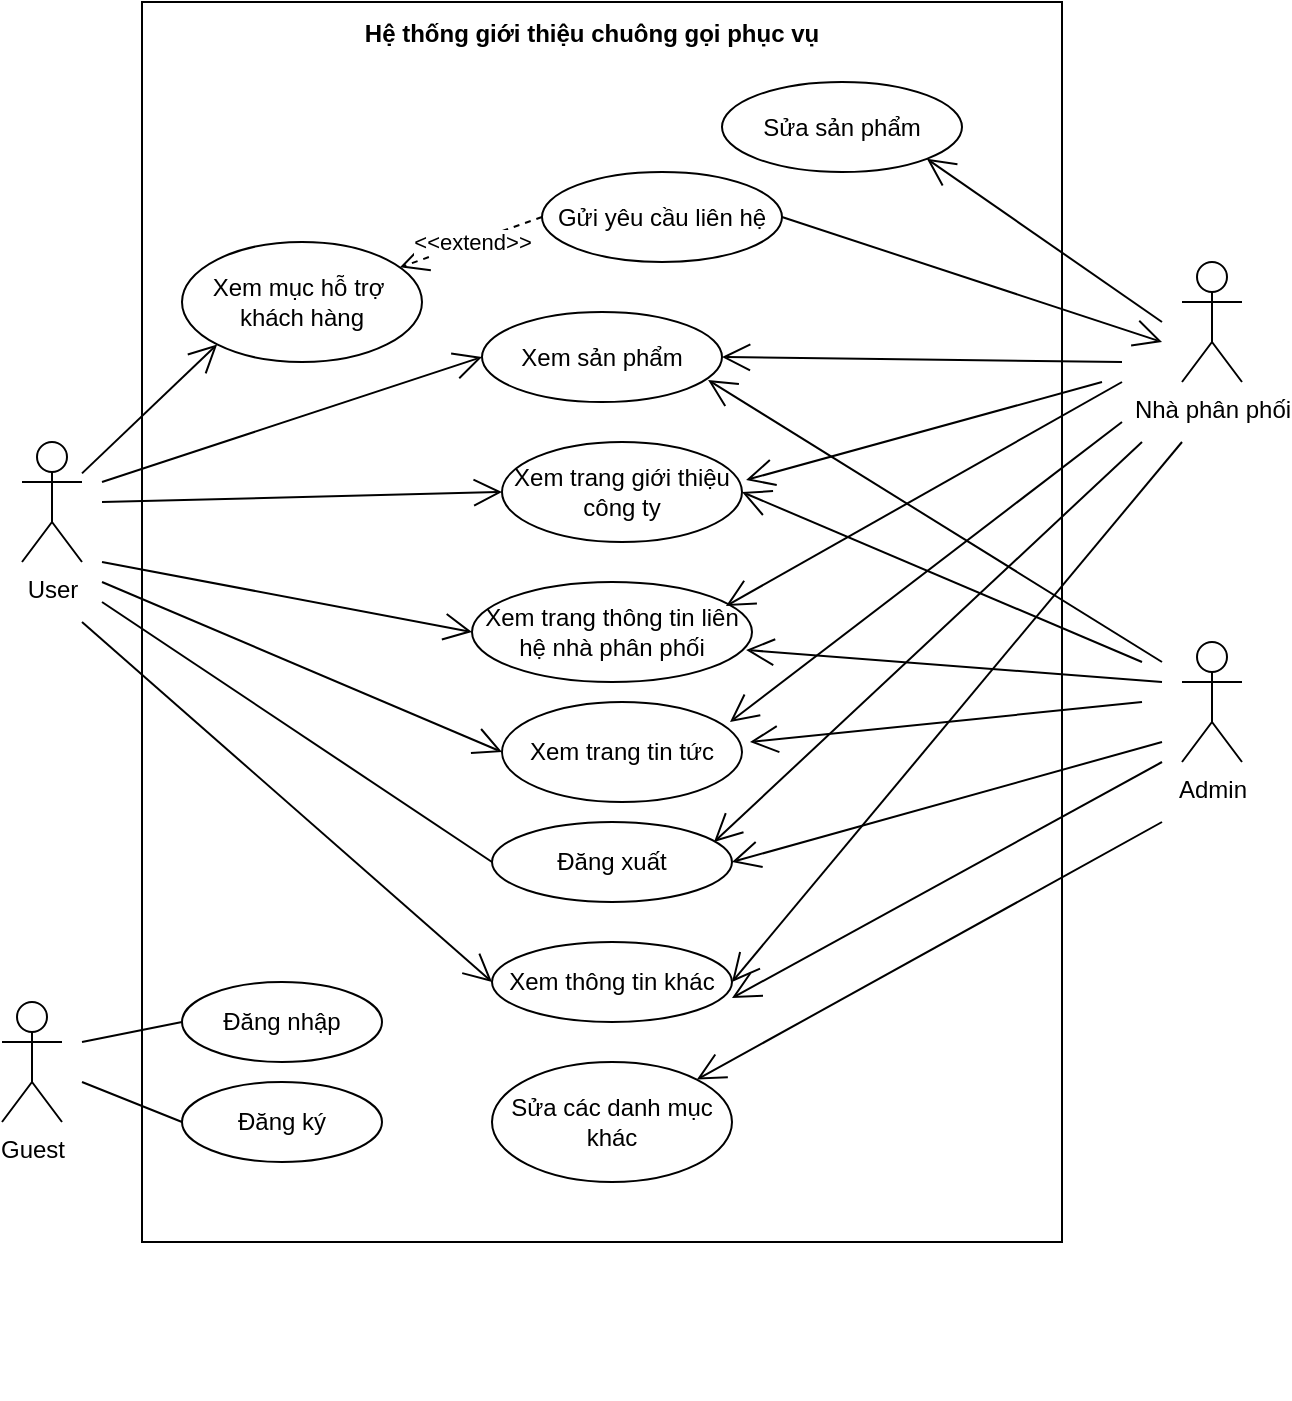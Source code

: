 <mxfile version="13.10.6" type="github">
  <diagram id="YpBFZiYgMTGodC2UV_4v" name="Page-1">
    <mxGraphModel dx="1036" dy="462" grid="1" gridSize="10" guides="1" tooltips="1" connect="1" arrows="1" fold="1" page="1" pageScale="1" pageWidth="850" pageHeight="1100" math="0" shadow="0">
      <root>
        <mxCell id="0" />
        <mxCell id="1" parent="0" />
        <mxCell id="CQf8hNNn3rh-zCFY-_uT-42" value="User&lt;br&gt;" style="shape=umlActor;verticalLabelPosition=bottom;verticalAlign=top;html=1;outlineConnect=0;" parent="1" vertex="1">
          <mxGeometry x="210" y="300" width="30" height="60" as="geometry" />
        </mxCell>
        <mxCell id="CQf8hNNn3rh-zCFY-_uT-43" value="" style="rounded=0;whiteSpace=wrap;html=1;" parent="1" vertex="1">
          <mxGeometry x="270" y="80" width="460" height="620" as="geometry" />
        </mxCell>
        <mxCell id="CQf8hNNn3rh-zCFY-_uT-44" value="Xem trang tin tức" style="ellipse;whiteSpace=wrap;html=1;" parent="1" vertex="1">
          <mxGeometry x="450" y="430" width="120" height="50" as="geometry" />
        </mxCell>
        <mxCell id="CQf8hNNn3rh-zCFY-_uT-45" value="Xem trang thông tin liên hệ nhà phân phối" style="ellipse;whiteSpace=wrap;html=1;" parent="1" vertex="1">
          <mxGeometry x="435" y="370" width="140" height="50" as="geometry" />
        </mxCell>
        <mxCell id="CQf8hNNn3rh-zCFY-_uT-46" value="Gửi yêu cầu liên hệ" style="ellipse;whiteSpace=wrap;html=1;" parent="1" vertex="1">
          <mxGeometry x="470" y="165" width="120" height="45" as="geometry" />
        </mxCell>
        <mxCell id="CQf8hNNn3rh-zCFY-_uT-47" value="Xem mục hỗ trợ&amp;nbsp;&lt;br&gt;khách hàng" style="ellipse;whiteSpace=wrap;html=1;" parent="1" vertex="1">
          <mxGeometry x="290" y="200" width="120" height="60" as="geometry" />
        </mxCell>
        <mxCell id="CQf8hNNn3rh-zCFY-_uT-48" value="Xem thông tin khác" style="ellipse;whiteSpace=wrap;html=1;" parent="1" vertex="1">
          <mxGeometry x="445" y="550" width="120" height="40" as="geometry" />
        </mxCell>
        <mxCell id="CQf8hNNn3rh-zCFY-_uT-49" value="&amp;lt;&amp;lt;extend&amp;gt;&amp;gt;" style="endArrow=open;endSize=12;dashed=1;html=1;exitX=0;exitY=0.5;exitDx=0;exitDy=0;" parent="1" source="CQf8hNNn3rh-zCFY-_uT-46" target="CQf8hNNn3rh-zCFY-_uT-47" edge="1">
          <mxGeometry width="160" relative="1" as="geometry">
            <mxPoint x="410" y="102.5" as="sourcePoint" />
            <mxPoint x="470" y="460" as="targetPoint" />
          </mxGeometry>
        </mxCell>
        <mxCell id="CQf8hNNn3rh-zCFY-_uT-50" style="edgeStyle=orthogonalEdgeStyle;rounded=0;orthogonalLoop=1;jettySize=auto;html=1;exitX=0.5;exitY=1;exitDx=0;exitDy=0;" parent="1" edge="1">
          <mxGeometry relative="1" as="geometry">
            <mxPoint x="340" y="760" as="sourcePoint" />
            <mxPoint x="340" y="760" as="targetPoint" />
          </mxGeometry>
        </mxCell>
        <mxCell id="CQf8hNNn3rh-zCFY-_uT-51" value="Xem trang giới thiệu công ty" style="ellipse;whiteSpace=wrap;html=1;" parent="1" vertex="1">
          <mxGeometry x="450" y="300" width="120" height="50" as="geometry" />
        </mxCell>
        <mxCell id="CQf8hNNn3rh-zCFY-_uT-52" value="" style="endArrow=open;endFill=1;endSize=12;html=1;entryX=0;entryY=0.5;entryDx=0;entryDy=0;" parent="1" target="CQf8hNNn3rh-zCFY-_uT-69" edge="1">
          <mxGeometry width="160" relative="1" as="geometry">
            <mxPoint x="250" y="320" as="sourcePoint" />
            <mxPoint x="240" y="250" as="targetPoint" />
          </mxGeometry>
        </mxCell>
        <mxCell id="CQf8hNNn3rh-zCFY-_uT-53" value="" style="endArrow=open;endFill=1;endSize=12;html=1;entryX=0;entryY=0.5;entryDx=0;entryDy=0;" parent="1" target="CQf8hNNn3rh-zCFY-_uT-51" edge="1">
          <mxGeometry width="160" relative="1" as="geometry">
            <mxPoint x="250" y="330" as="sourcePoint" />
            <mxPoint x="230" y="180" as="targetPoint" />
          </mxGeometry>
        </mxCell>
        <mxCell id="CQf8hNNn3rh-zCFY-_uT-54" value="" style="endArrow=open;endFill=1;endSize=12;html=1;entryX=0;entryY=1;entryDx=0;entryDy=0;" parent="1" source="CQf8hNNn3rh-zCFY-_uT-42" target="CQf8hNNn3rh-zCFY-_uT-47" edge="1">
          <mxGeometry width="160" relative="1" as="geometry">
            <mxPoint x="110" y="300" as="sourcePoint" />
            <mxPoint x="230" y="235" as="targetPoint" />
          </mxGeometry>
        </mxCell>
        <mxCell id="CQf8hNNn3rh-zCFY-_uT-55" value="" style="endArrow=open;endFill=1;endSize=12;html=1;entryX=0;entryY=0.5;entryDx=0;entryDy=0;" parent="1" target="CQf8hNNn3rh-zCFY-_uT-45" edge="1">
          <mxGeometry width="160" relative="1" as="geometry">
            <mxPoint x="250" y="360" as="sourcePoint" />
            <mxPoint x="200" y="305" as="targetPoint" />
          </mxGeometry>
        </mxCell>
        <mxCell id="CQf8hNNn3rh-zCFY-_uT-56" value="" style="endArrow=open;endFill=1;endSize=12;html=1;entryX=0;entryY=0.5;entryDx=0;entryDy=0;" parent="1" target="CQf8hNNn3rh-zCFY-_uT-44" edge="1">
          <mxGeometry width="160" relative="1" as="geometry">
            <mxPoint x="250" y="370" as="sourcePoint" />
            <mxPoint x="205" y="385" as="targetPoint" />
          </mxGeometry>
        </mxCell>
        <mxCell id="CQf8hNNn3rh-zCFY-_uT-57" value="" style="endArrow=open;endFill=1;endSize=12;html=1;entryX=0;entryY=0.5;entryDx=0;entryDy=0;" parent="1" target="CQf8hNNn3rh-zCFY-_uT-48" edge="1">
          <mxGeometry width="160" relative="1" as="geometry">
            <mxPoint x="240" y="390" as="sourcePoint" />
            <mxPoint x="210" y="465" as="targetPoint" />
          </mxGeometry>
        </mxCell>
        <mxCell id="CQf8hNNn3rh-zCFY-_uT-58" value="Nhà phân phối&lt;br&gt;" style="shape=umlActor;verticalLabelPosition=bottom;verticalAlign=top;html=1;outlineConnect=0;" parent="1" vertex="1">
          <mxGeometry x="790" y="210" width="30" height="60" as="geometry" />
        </mxCell>
        <mxCell id="CQf8hNNn3rh-zCFY-_uT-59" value="Đăng xuất" style="ellipse;whiteSpace=wrap;html=1;" parent="1" vertex="1">
          <mxGeometry x="445" y="490" width="120" height="40" as="geometry" />
        </mxCell>
        <mxCell id="CQf8hNNn3rh-zCFY-_uT-60" value="Admin" style="shape=umlActor;verticalLabelPosition=bottom;verticalAlign=top;html=1;outlineConnect=0;" parent="1" vertex="1">
          <mxGeometry x="790" y="400" width="30" height="60" as="geometry" />
        </mxCell>
        <mxCell id="CQf8hNNn3rh-zCFY-_uT-61" style="edgeStyle=orthogonalEdgeStyle;rounded=0;orthogonalLoop=1;jettySize=auto;html=1;exitX=0.5;exitY=1;exitDx=0;exitDy=0;" parent="1" edge="1">
          <mxGeometry relative="1" as="geometry">
            <mxPoint x="340" y="760" as="sourcePoint" />
            <mxPoint x="340" y="760" as="targetPoint" />
          </mxGeometry>
        </mxCell>
        <mxCell id="CQf8hNNn3rh-zCFY-_uT-62" value="" style="endArrow=open;endFill=1;endSize=12;html=1;entryX=1;entryY=0.5;entryDx=0;entryDy=0;" parent="1" target="CQf8hNNn3rh-zCFY-_uT-48" edge="1">
          <mxGeometry width="160" relative="1" as="geometry">
            <mxPoint x="790.0" y="300" as="sourcePoint" />
            <mxPoint x="730" y="360" as="targetPoint" />
          </mxGeometry>
        </mxCell>
        <mxCell id="CQf8hNNn3rh-zCFY-_uT-63" value="" style="endArrow=open;endFill=1;endSize=12;html=1;entryX=1;entryY=0.7;entryDx=0;entryDy=0;entryPerimeter=0;" parent="1" target="CQf8hNNn3rh-zCFY-_uT-48" edge="1">
          <mxGeometry width="160" relative="1" as="geometry">
            <mxPoint x="780.0" y="460" as="sourcePoint" />
            <mxPoint x="730" y="540" as="targetPoint" />
          </mxGeometry>
        </mxCell>
        <mxCell id="CQf8hNNn3rh-zCFY-_uT-64" value="" style="endArrow=open;endFill=1;endSize=12;html=1;entryX=1;entryY=0.5;entryDx=0;entryDy=0;" parent="1" target="CQf8hNNn3rh-zCFY-_uT-69" edge="1">
          <mxGeometry width="160" relative="1" as="geometry">
            <mxPoint x="760.0" y="260" as="sourcePoint" />
            <mxPoint x="680" y="215" as="targetPoint" />
          </mxGeometry>
        </mxCell>
        <mxCell id="CQf8hNNn3rh-zCFY-_uT-65" style="edgeStyle=orthogonalEdgeStyle;rounded=0;orthogonalLoop=1;jettySize=auto;html=1;exitX=0.5;exitY=1;exitDx=0;exitDy=0;" parent="1" edge="1">
          <mxGeometry relative="1" as="geometry">
            <mxPoint x="565" y="770" as="sourcePoint" />
            <mxPoint x="565" y="770" as="targetPoint" />
          </mxGeometry>
        </mxCell>
        <mxCell id="CQf8hNNn3rh-zCFY-_uT-66" value="" style="endArrow=open;endFill=1;endSize=12;html=1;entryX=1;entryY=0;entryDx=0;entryDy=0;" parent="1" target="CQf8hNNn3rh-zCFY-_uT-82" edge="1">
          <mxGeometry width="160" relative="1" as="geometry">
            <mxPoint x="780.0" y="490" as="sourcePoint" />
            <mxPoint x="350" y="538" as="targetPoint" />
          </mxGeometry>
        </mxCell>
        <mxCell id="CQf8hNNn3rh-zCFY-_uT-67" value="Hệ thống giới thiệu chuông gọi phục vụ" style="text;align=center;fontStyle=1;verticalAlign=middle;spacingLeft=3;spacingRight=3;strokeColor=none;rotatable=0;points=[[0,0.5],[1,0.5]];portConstraint=eastwest;" parent="1" vertex="1">
          <mxGeometry x="435" y="90" width="120" height="10" as="geometry" />
        </mxCell>
        <mxCell id="CQf8hNNn3rh-zCFY-_uT-68" value="" style="endArrow=open;endFill=1;endSize=12;html=1;entryX=1;entryY=0.5;entryDx=0;entryDy=0;" parent="1" target="CQf8hNNn3rh-zCFY-_uT-59" edge="1">
          <mxGeometry width="160" relative="1" as="geometry">
            <mxPoint x="780.0" y="450" as="sourcePoint" />
            <mxPoint x="350" y="538" as="targetPoint" />
          </mxGeometry>
        </mxCell>
        <mxCell id="CQf8hNNn3rh-zCFY-_uT-69" value="Xem sản phẩm" style="ellipse;whiteSpace=wrap;html=1;" parent="1" vertex="1">
          <mxGeometry x="440" y="235" width="120" height="45" as="geometry" />
        </mxCell>
        <mxCell id="CQf8hNNn3rh-zCFY-_uT-70" value="Sửa sản phẩm" style="ellipse;whiteSpace=wrap;html=1;" parent="1" vertex="1">
          <mxGeometry x="560" y="120" width="120" height="45" as="geometry" />
        </mxCell>
        <mxCell id="CQf8hNNn3rh-zCFY-_uT-72" value="" style="endArrow=open;endFill=1;endSize=12;html=1;entryX=0.925;entryY=0.25;entryDx=0;entryDy=0;entryPerimeter=0;" parent="1" target="CQf8hNNn3rh-zCFY-_uT-59" edge="1">
          <mxGeometry width="160" relative="1" as="geometry">
            <mxPoint x="770.0" y="300" as="sourcePoint" />
            <mxPoint x="585" y="530" as="targetPoint" />
          </mxGeometry>
        </mxCell>
        <mxCell id="CQf8hNNn3rh-zCFY-_uT-73" value="" style="endArrow=open;endFill=1;endSize=12;html=1;entryX=0.979;entryY=0.68;entryDx=0;entryDy=0;entryPerimeter=0;" parent="1" target="CQf8hNNn3rh-zCFY-_uT-45" edge="1">
          <mxGeometry width="160" relative="1" as="geometry">
            <mxPoint x="780.0" y="420" as="sourcePoint" />
            <mxPoint x="585" y="530" as="targetPoint" />
          </mxGeometry>
        </mxCell>
        <mxCell id="CQf8hNNn3rh-zCFY-_uT-74" value="" style="endArrow=open;endFill=1;endSize=12;html=1;entryX=0.907;entryY=0.24;entryDx=0;entryDy=0;entryPerimeter=0;" parent="1" target="CQf8hNNn3rh-zCFY-_uT-45" edge="1">
          <mxGeometry width="160" relative="1" as="geometry">
            <mxPoint x="760.0" y="270" as="sourcePoint" />
            <mxPoint x="585" y="538" as="targetPoint" />
          </mxGeometry>
        </mxCell>
        <mxCell id="CQf8hNNn3rh-zCFY-_uT-75" value="" style="endArrow=open;endFill=1;endSize=12;html=1;entryX=0.95;entryY=0.2;entryDx=0;entryDy=0;entryPerimeter=0;" parent="1" target="CQf8hNNn3rh-zCFY-_uT-44" edge="1">
          <mxGeometry width="160" relative="1" as="geometry">
            <mxPoint x="760.0" y="290" as="sourcePoint" />
            <mxPoint x="571.98" y="392" as="targetPoint" />
          </mxGeometry>
        </mxCell>
        <mxCell id="CQf8hNNn3rh-zCFY-_uT-76" value="" style="endArrow=open;endFill=1;endSize=12;html=1;entryX=0.95;entryY=0.2;entryDx=0;entryDy=0;entryPerimeter=0;" parent="1" edge="1">
          <mxGeometry width="160" relative="1" as="geometry">
            <mxPoint x="770.0" y="430" as="sourcePoint" />
            <mxPoint x="574" y="450" as="targetPoint" />
          </mxGeometry>
        </mxCell>
        <mxCell id="CQf8hNNn3rh-zCFY-_uT-77" value="" style="endArrow=open;endFill=1;endSize=12;html=1;entryX=1;entryY=0.5;entryDx=0;entryDy=0;" parent="1" target="CQf8hNNn3rh-zCFY-_uT-51" edge="1">
          <mxGeometry width="160" relative="1" as="geometry">
            <mxPoint x="770.0" y="410" as="sourcePoint" />
            <mxPoint x="570" y="267.5" as="targetPoint" />
          </mxGeometry>
        </mxCell>
        <mxCell id="CQf8hNNn3rh-zCFY-_uT-78" value="" style="endArrow=open;endFill=1;endSize=12;html=1;entryX=1.017;entryY=0.38;entryDx=0;entryDy=0;entryPerimeter=0;" parent="1" target="CQf8hNNn3rh-zCFY-_uT-51" edge="1">
          <mxGeometry width="160" relative="1" as="geometry">
            <mxPoint x="750.0" y="270" as="sourcePoint" />
            <mxPoint x="580" y="335" as="targetPoint" />
          </mxGeometry>
        </mxCell>
        <mxCell id="CQf8hNNn3rh-zCFY-_uT-79" value="" style="endArrow=open;endFill=1;endSize=12;html=1;entryX=0.942;entryY=0.756;entryDx=0;entryDy=0;entryPerimeter=0;" parent="1" target="CQf8hNNn3rh-zCFY-_uT-69" edge="1">
          <mxGeometry width="160" relative="1" as="geometry">
            <mxPoint x="780.0" y="410" as="sourcePoint" />
            <mxPoint x="580" y="335" as="targetPoint" />
          </mxGeometry>
        </mxCell>
        <mxCell id="CQf8hNNn3rh-zCFY-_uT-80" value="" style="endArrow=open;endFill=1;endSize=12;html=1;entryX=1;entryY=1;entryDx=0;entryDy=0;" parent="1" target="CQf8hNNn3rh-zCFY-_uT-70" edge="1">
          <mxGeometry width="160" relative="1" as="geometry">
            <mxPoint x="780.0" y="240" as="sourcePoint" />
            <mxPoint x="575" y="182.5" as="targetPoint" />
          </mxGeometry>
        </mxCell>
        <mxCell id="CQf8hNNn3rh-zCFY-_uT-81" value="" style="endArrow=open;endFill=1;endSize=12;html=1;exitX=1;exitY=0.5;exitDx=0;exitDy=0;" parent="1" source="CQf8hNNn3rh-zCFY-_uT-46" edge="1">
          <mxGeometry width="160" relative="1" as="geometry">
            <mxPoint x="790" y="250" as="sourcePoint" />
            <mxPoint x="780.0" y="250" as="targetPoint" />
          </mxGeometry>
        </mxCell>
        <mxCell id="CQf8hNNn3rh-zCFY-_uT-82" value="Sửa các danh mục khác" style="ellipse;whiteSpace=wrap;html=1;" parent="1" vertex="1">
          <mxGeometry x="445" y="610" width="120" height="60" as="geometry" />
        </mxCell>
        <mxCell id="UKsWi92nixzL7oOzPsWD-1" value="Guest" style="shape=umlActor;verticalLabelPosition=bottom;verticalAlign=top;html=1;outlineConnect=0;" parent="1" vertex="1">
          <mxGeometry x="200" y="580" width="30" height="60" as="geometry" />
        </mxCell>
        <mxCell id="UKsWi92nixzL7oOzPsWD-2" value="Đăng nhập" style="ellipse;whiteSpace=wrap;html=1;" parent="1" vertex="1">
          <mxGeometry x="290" y="570" width="100" height="40" as="geometry" />
        </mxCell>
        <mxCell id="UKsWi92nixzL7oOzPsWD-3" value="Đăng ký" style="ellipse;whiteSpace=wrap;html=1;" parent="1" vertex="1">
          <mxGeometry x="290" y="620" width="100" height="40" as="geometry" />
        </mxCell>
        <mxCell id="HV7P-L8fiALQuDWHSTDo-1" value="" style="endArrow=none;html=1;entryX=0;entryY=0.5;entryDx=0;entryDy=0;" edge="1" parent="1" target="CQf8hNNn3rh-zCFY-_uT-59">
          <mxGeometry width="50" height="50" relative="1" as="geometry">
            <mxPoint x="250" y="380" as="sourcePoint" />
            <mxPoint x="400" y="440" as="targetPoint" />
          </mxGeometry>
        </mxCell>
        <mxCell id="HV7P-L8fiALQuDWHSTDo-2" value="" style="endArrow=none;html=1;entryX=0;entryY=0.5;entryDx=0;entryDy=0;" edge="1" parent="1" target="UKsWi92nixzL7oOzPsWD-2">
          <mxGeometry width="50" height="50" relative="1" as="geometry">
            <mxPoint x="240" y="600" as="sourcePoint" />
            <mxPoint x="290" y="580" as="targetPoint" />
          </mxGeometry>
        </mxCell>
        <mxCell id="HV7P-L8fiALQuDWHSTDo-3" value="" style="endArrow=none;html=1;entryX=0;entryY=0.5;entryDx=0;entryDy=0;" edge="1" parent="1" target="UKsWi92nixzL7oOzPsWD-3">
          <mxGeometry width="50" height="50" relative="1" as="geometry">
            <mxPoint x="240" y="620" as="sourcePoint" />
            <mxPoint x="300" y="600" as="targetPoint" />
          </mxGeometry>
        </mxCell>
      </root>
    </mxGraphModel>
  </diagram>
</mxfile>

